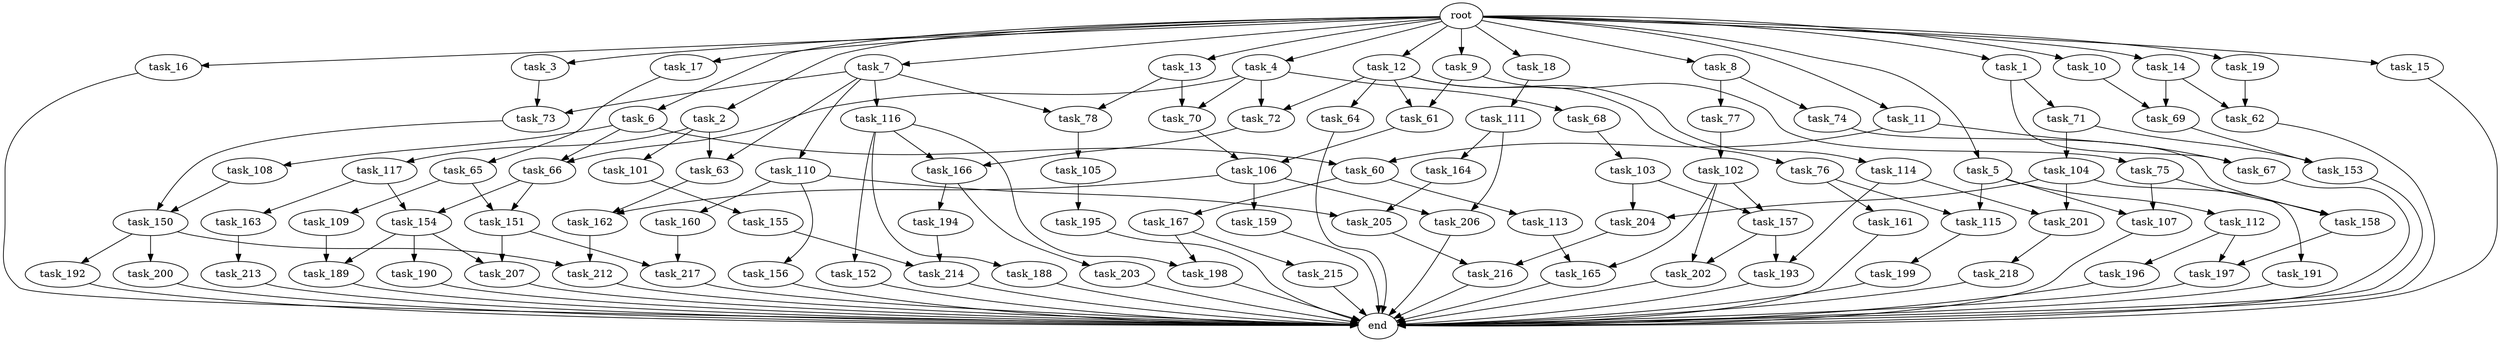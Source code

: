 digraph G {
  task_207 [size="1245540515.840000"];
  task_192 [size="309237645.312000"];
  task_16 [size="1.024000"];
  task_212 [size="618475290.624000"];
  task_115 [size="910533066.752000"];
  task_158 [size="171798691.840000"];
  task_19 [size="1.024000"];
  task_12 [size="1.024000"];
  task_190 [size="695784701.952000"];
  task_150 [size="773094113.280000"];
  task_13 [size="1.024000"];
  task_102 [size="309237645.312000"];
  task_11 [size="1.024000"];
  task_113 [size="858993459.200000"];
  task_8 [size="1.024000"];
  task_101 [size="695784701.952000"];
  task_117 [size="695784701.952000"];
  task_162 [size="343597383.680000"];
  task_151 [size="635655159.808000"];
  task_62 [size="1073741824.000000"];
  task_189 [size="1245540515.840000"];
  task_107 [size="833223655.424000"];
  task_6 [size="1.024000"];
  task_108 [size="34359738.368000"];
  task_156 [size="549755813.888000"];
  task_218 [size="420906795.008000"];
  task_72 [size="687194767.360000"];
  task_200 [size="309237645.312000"];
  task_63 [size="1554778161.152000"];
  task_217 [size="1099511627.776000"];
  root [size="0.000000"];
  task_202 [size="1168231104.512000"];
  task_216 [size="893353197.568000"];
  task_104 [size="549755813.888000"];
  task_7 [size="1.024000"];
  task_74 [size="309237645.312000"];
  task_159 [size="34359738.368000"];
  task_64 [size="137438953.472000"];
  task_152 [size="695784701.952000"];
  task_106 [size="1391569403.904000"];
  task_157 [size="386547056.640000"];
  task_198 [size="833223655.424000"];
  task_214 [size="730144440.320000"];
  task_215 [size="137438953.472000"];
  task_203 [size="695784701.952000"];
  task_155 [size="77309411.328000"];
  task_77 [size="309237645.312000"];
  task_165 [size="858993459.200000"];
  task_2 [size="1.024000"];
  task_110 [size="858993459.200000"];
  task_66 [size="584115552.256000"];
  task_4 [size="1.024000"];
  task_103 [size="695784701.952000"];
  task_191 [size="309237645.312000"];
  task_112 [size="695784701.952000"];
  task_199 [size="77309411.328000"];
  task_65 [size="214748364.800000"];
  task_69 [size="996432412.672000"];
  task_73 [size="1717986918.400000"];
  task_76 [size="137438953.472000"];
  task_188 [size="695784701.952000"];
  task_61 [size="274877906.944000"];
  task_154 [size="249108103.168000"];
  task_10 [size="1.024000"];
  task_196 [size="695784701.952000"];
  task_205 [size="1408749273.088000"];
  task_14 [size="1.024000"];
  task_163 [size="34359738.368000"];
  task_1 [size="1.024000"];
  task_18 [size="1.024000"];
  task_153 [size="627065225.216000"];
  task_75 [size="137438953.472000"];
  task_111 [size="420906795.008000"];
  task_15 [size="1.024000"];
  end [size="0.000000"];
  task_164 [size="549755813.888000"];
  task_167 [size="858993459.200000"];
  task_114 [size="137438953.472000"];
  task_70 [size="627065225.216000"];
  task_160 [size="549755813.888000"];
  task_193 [size="1279900254.208000"];
  task_78 [size="936302870.528000"];
  task_3 [size="1.024000"];
  task_71 [size="77309411.328000"];
  task_197 [size="1116691496.960000"];
  task_105 [size="214748364.800000"];
  task_201 [size="730144440.320000"];
  task_194 [size="695784701.952000"];
  task_109 [size="420906795.008000"];
  task_60 [size="455266533.376000"];
  task_9 [size="1.024000"];
  task_5 [size="1.024000"];
  task_67 [size="498216206.336000"];
  task_161 [size="214748364.800000"];
  task_17 [size="1.024000"];
  task_204 [size="386547056.640000"];
  task_195 [size="695784701.952000"];
  task_166 [size="1391569403.904000"];
  task_116 [size="858993459.200000"];
  task_68 [size="549755813.888000"];
  task_213 [size="214748364.800000"];
  task_206 [size="584115552.256000"];

  task_207 -> end [size="1.000000"];
  task_192 -> end [size="1.000000"];
  task_16 -> end [size="1.000000"];
  task_212 -> end [size="1.000000"];
  task_115 -> task_199 [size="75497472.000000"];
  task_158 -> task_197 [size="411041792.000000"];
  task_19 -> task_62 [size="209715200.000000"];
  task_12 -> task_114 [size="134217728.000000"];
  task_12 -> task_72 [size="134217728.000000"];
  task_12 -> task_64 [size="134217728.000000"];
  task_12 -> task_76 [size="134217728.000000"];
  task_12 -> task_61 [size="134217728.000000"];
  task_190 -> end [size="1.000000"];
  task_150 -> task_212 [size="301989888.000000"];
  task_150 -> task_192 [size="301989888.000000"];
  task_150 -> task_200 [size="301989888.000000"];
  task_13 -> task_70 [size="75497472.000000"];
  task_13 -> task_78 [size="75497472.000000"];
  task_102 -> task_202 [size="301989888.000000"];
  task_102 -> task_157 [size="301989888.000000"];
  task_102 -> task_165 [size="301989888.000000"];
  task_11 -> task_60 [size="411041792.000000"];
  task_11 -> task_67 [size="411041792.000000"];
  task_113 -> task_165 [size="536870912.000000"];
  task_8 -> task_74 [size="301989888.000000"];
  task_8 -> task_77 [size="301989888.000000"];
  task_101 -> task_155 [size="75497472.000000"];
  task_117 -> task_163 [size="33554432.000000"];
  task_117 -> task_154 [size="33554432.000000"];
  task_162 -> task_212 [size="301989888.000000"];
  task_151 -> task_207 [size="536870912.000000"];
  task_151 -> task_217 [size="536870912.000000"];
  task_62 -> end [size="1.000000"];
  task_189 -> end [size="1.000000"];
  task_107 -> end [size="1.000000"];
  task_6 -> task_108 [size="33554432.000000"];
  task_6 -> task_66 [size="33554432.000000"];
  task_6 -> task_60 [size="33554432.000000"];
  task_108 -> task_150 [size="679477248.000000"];
  task_156 -> end [size="1.000000"];
  task_218 -> end [size="1.000000"];
  task_72 -> task_166 [size="679477248.000000"];
  task_200 -> end [size="1.000000"];
  task_63 -> task_162 [size="301989888.000000"];
  task_217 -> end [size="1.000000"];
  root -> task_2 [size="1.000000"];
  root -> task_7 [size="1.000000"];
  root -> task_5 [size="1.000000"];
  root -> task_11 [size="1.000000"];
  root -> task_10 [size="1.000000"];
  root -> task_16 [size="1.000000"];
  root -> task_4 [size="1.000000"];
  root -> task_17 [size="1.000000"];
  root -> task_3 [size="1.000000"];
  root -> task_13 [size="1.000000"];
  root -> task_18 [size="1.000000"];
  root -> task_9 [size="1.000000"];
  root -> task_19 [size="1.000000"];
  root -> task_6 [size="1.000000"];
  root -> task_14 [size="1.000000"];
  root -> task_8 [size="1.000000"];
  root -> task_12 [size="1.000000"];
  root -> task_15 [size="1.000000"];
  root -> task_1 [size="1.000000"];
  task_202 -> end [size="1.000000"];
  task_216 -> end [size="1.000000"];
  task_104 -> task_191 [size="301989888.000000"];
  task_104 -> task_201 [size="301989888.000000"];
  task_104 -> task_204 [size="301989888.000000"];
  task_7 -> task_73 [size="838860800.000000"];
  task_7 -> task_78 [size="838860800.000000"];
  task_7 -> task_63 [size="838860800.000000"];
  task_7 -> task_110 [size="838860800.000000"];
  task_7 -> task_116 [size="838860800.000000"];
  task_74 -> task_158 [size="33554432.000000"];
  task_159 -> end [size="1.000000"];
  task_64 -> end [size="1.000000"];
  task_152 -> end [size="1.000000"];
  task_106 -> task_159 [size="33554432.000000"];
  task_106 -> task_206 [size="33554432.000000"];
  task_106 -> task_162 [size="33554432.000000"];
  task_157 -> task_202 [size="838860800.000000"];
  task_157 -> task_193 [size="838860800.000000"];
  task_198 -> end [size="1.000000"];
  task_214 -> end [size="1.000000"];
  task_215 -> end [size="1.000000"];
  task_203 -> end [size="1.000000"];
  task_155 -> task_214 [size="679477248.000000"];
  task_77 -> task_102 [size="301989888.000000"];
  task_165 -> end [size="1.000000"];
  task_2 -> task_101 [size="679477248.000000"];
  task_2 -> task_117 [size="679477248.000000"];
  task_2 -> task_63 [size="679477248.000000"];
  task_110 -> task_205 [size="536870912.000000"];
  task_110 -> task_156 [size="536870912.000000"];
  task_110 -> task_160 [size="536870912.000000"];
  task_66 -> task_154 [size="209715200.000000"];
  task_66 -> task_151 [size="209715200.000000"];
  task_4 -> task_70 [size="536870912.000000"];
  task_4 -> task_66 [size="536870912.000000"];
  task_4 -> task_68 [size="536870912.000000"];
  task_4 -> task_72 [size="536870912.000000"];
  task_103 -> task_157 [size="75497472.000000"];
  task_103 -> task_204 [size="75497472.000000"];
  task_191 -> end [size="1.000000"];
  task_112 -> task_197 [size="679477248.000000"];
  task_112 -> task_196 [size="679477248.000000"];
  task_199 -> end [size="1.000000"];
  task_65 -> task_151 [size="411041792.000000"];
  task_65 -> task_109 [size="411041792.000000"];
  task_69 -> task_153 [size="75497472.000000"];
  task_73 -> task_150 [size="75497472.000000"];
  task_76 -> task_115 [size="209715200.000000"];
  task_76 -> task_161 [size="209715200.000000"];
  task_188 -> end [size="1.000000"];
  task_61 -> task_106 [size="679477248.000000"];
  task_154 -> task_189 [size="679477248.000000"];
  task_154 -> task_190 [size="679477248.000000"];
  task_154 -> task_207 [size="679477248.000000"];
  task_10 -> task_69 [size="134217728.000000"];
  task_196 -> end [size="1.000000"];
  task_205 -> task_216 [size="33554432.000000"];
  task_14 -> task_62 [size="838860800.000000"];
  task_14 -> task_69 [size="838860800.000000"];
  task_163 -> task_213 [size="209715200.000000"];
  task_1 -> task_71 [size="75497472.000000"];
  task_1 -> task_67 [size="75497472.000000"];
  task_18 -> task_111 [size="411041792.000000"];
  task_153 -> end [size="1.000000"];
  task_75 -> task_158 [size="134217728.000000"];
  task_75 -> task_107 [size="134217728.000000"];
  task_111 -> task_164 [size="536870912.000000"];
  task_111 -> task_206 [size="536870912.000000"];
  task_15 -> end [size="1.000000"];
  task_164 -> task_205 [size="838860800.000000"];
  task_167 -> task_215 [size="134217728.000000"];
  task_167 -> task_198 [size="134217728.000000"];
  task_114 -> task_193 [size="411041792.000000"];
  task_114 -> task_201 [size="411041792.000000"];
  task_70 -> task_106 [size="679477248.000000"];
  task_160 -> task_217 [size="536870912.000000"];
  task_193 -> end [size="1.000000"];
  task_78 -> task_105 [size="209715200.000000"];
  task_3 -> task_73 [size="838860800.000000"];
  task_71 -> task_153 [size="536870912.000000"];
  task_71 -> task_104 [size="536870912.000000"];
  task_197 -> end [size="1.000000"];
  task_105 -> task_195 [size="679477248.000000"];
  task_201 -> task_218 [size="411041792.000000"];
  task_194 -> task_214 [size="33554432.000000"];
  task_109 -> task_189 [size="536870912.000000"];
  task_60 -> task_113 [size="838860800.000000"];
  task_60 -> task_167 [size="838860800.000000"];
  task_9 -> task_61 [size="134217728.000000"];
  task_9 -> task_75 [size="134217728.000000"];
  task_5 -> task_115 [size="679477248.000000"];
  task_5 -> task_112 [size="679477248.000000"];
  task_5 -> task_107 [size="679477248.000000"];
  task_67 -> end [size="1.000000"];
  task_161 -> end [size="1.000000"];
  task_17 -> task_65 [size="209715200.000000"];
  task_204 -> task_216 [size="838860800.000000"];
  task_195 -> end [size="1.000000"];
  task_166 -> task_203 [size="679477248.000000"];
  task_166 -> task_194 [size="679477248.000000"];
  task_116 -> task_166 [size="679477248.000000"];
  task_116 -> task_152 [size="679477248.000000"];
  task_116 -> task_188 [size="679477248.000000"];
  task_116 -> task_198 [size="679477248.000000"];
  task_68 -> task_103 [size="679477248.000000"];
  task_213 -> end [size="1.000000"];
  task_206 -> end [size="1.000000"];
}
